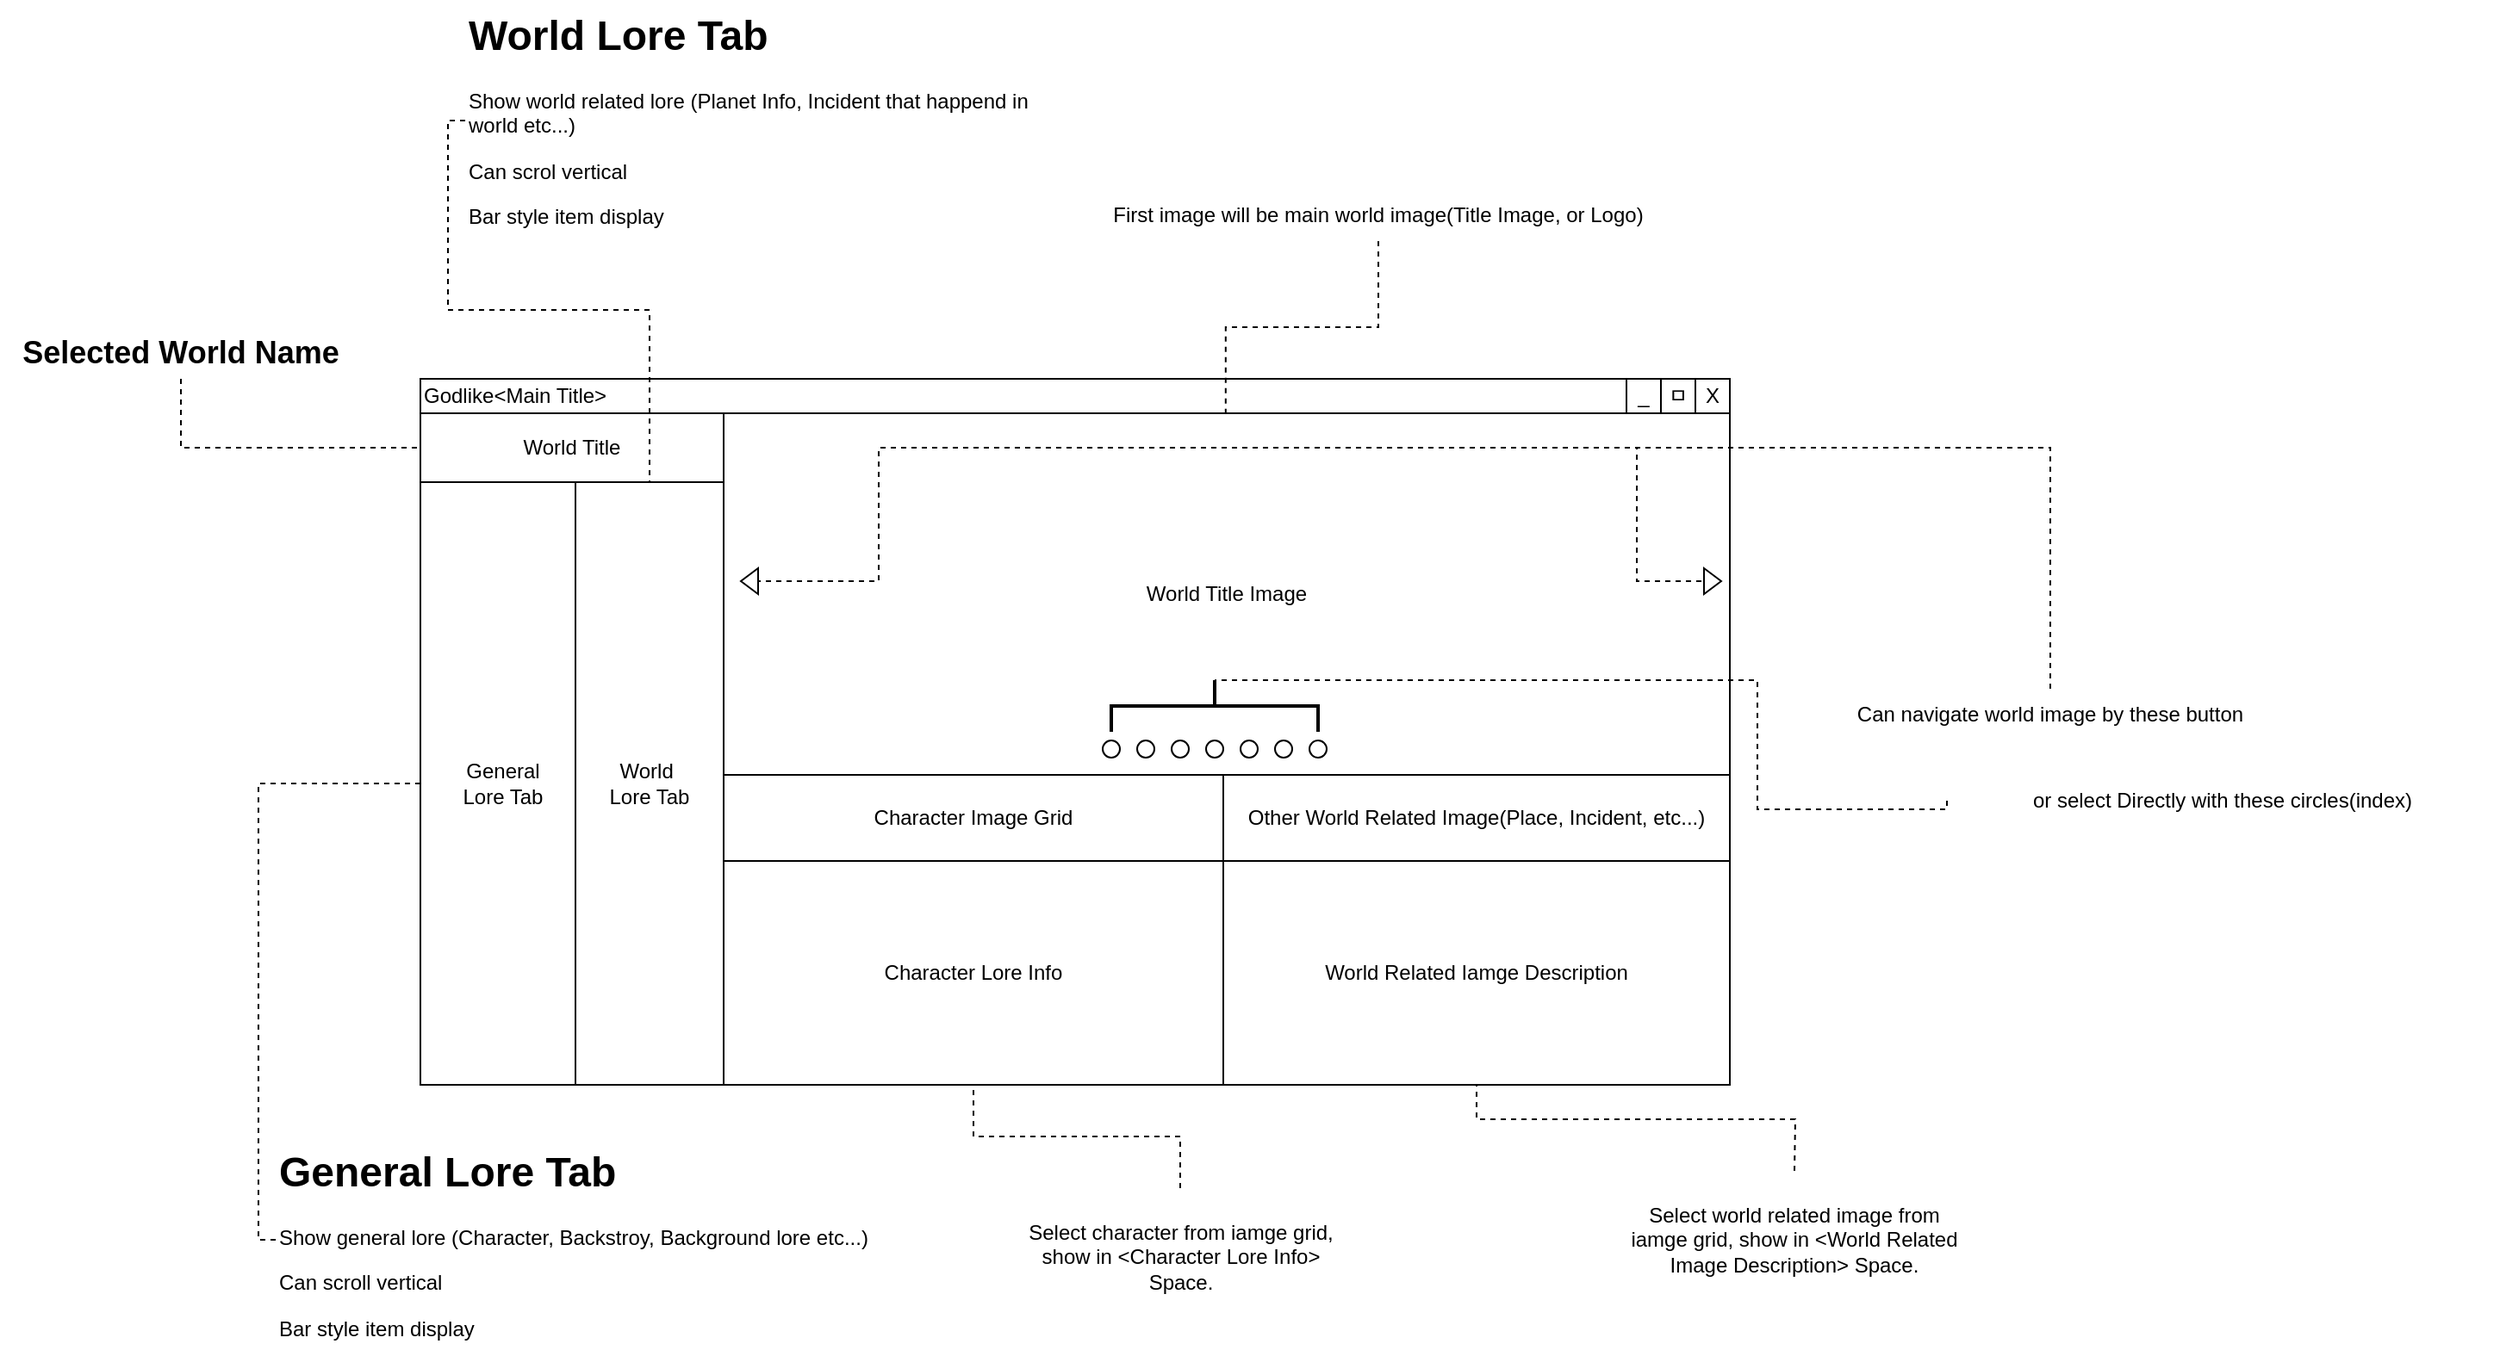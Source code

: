 <mxfile version="24.4.8" type="device" pages="2">
  <diagram name="MainMenu" id="aaeIW18yw2lmmVOIv5V-">
    <mxGraphModel dx="3267" dy="2764" grid="1" gridSize="10" guides="1" tooltips="1" connect="1" arrows="1" fold="1" page="1" pageScale="1" pageWidth="827" pageHeight="1169" math="0" shadow="0">
      <root>
        <mxCell id="0" />
        <mxCell id="1" parent="0" />
        <mxCell id="rKbv__8entvgOV00URj3-1" value="" style="rounded=0;whiteSpace=wrap;html=1;" vertex="1" parent="1">
          <mxGeometry x="34" y="60" width="760" height="410" as="geometry" />
        </mxCell>
        <mxCell id="rKbv__8entvgOV00URj3-2" value="Godlike&amp;lt;Main Title&amp;gt;" style="rounded=0;whiteSpace=wrap;html=1;align=left;" vertex="1" parent="1">
          <mxGeometry x="34" y="60" width="760" height="20" as="geometry" />
        </mxCell>
        <mxCell id="rKbv__8entvgOV00URj3-3" value="X" style="rounded=0;whiteSpace=wrap;html=1;" vertex="1" parent="1">
          <mxGeometry x="774" y="60" width="20" height="20" as="geometry" />
        </mxCell>
        <mxCell id="rKbv__8entvgOV00URj3-4" value="ㅁ" style="rounded=0;whiteSpace=wrap;html=1;" vertex="1" parent="1">
          <mxGeometry x="754" y="60" width="20" height="20" as="geometry" />
        </mxCell>
        <mxCell id="rKbv__8entvgOV00URj3-5" value="_" style="rounded=0;whiteSpace=wrap;html=1;" vertex="1" parent="1">
          <mxGeometry x="734" y="60" width="20" height="20" as="geometry" />
        </mxCell>
        <mxCell id="rKbv__8entvgOV00URj3-6" value="World Title" style="rounded=0;whiteSpace=wrap;html=1;" vertex="1" parent="1">
          <mxGeometry x="34" y="80" width="176" height="40" as="geometry" />
        </mxCell>
        <mxCell id="rKbv__8entvgOV00URj3-7" value="General&lt;br&gt;Lore Tab" style="rounded=0;whiteSpace=wrap;html=1;" vertex="1" parent="1">
          <mxGeometry x="34" y="120" width="96" height="350" as="geometry" />
        </mxCell>
        <mxCell id="rKbv__8entvgOV00URj3-8" value="World&amp;nbsp;&lt;br&gt;Lore Tab" style="rounded=0;whiteSpace=wrap;html=1;" vertex="1" parent="1">
          <mxGeometry x="124" y="120" width="86" height="350" as="geometry" />
        </mxCell>
        <mxCell id="rKbv__8entvgOV00URj3-9" value="World Title Image" style="rounded=0;whiteSpace=wrap;html=1;" vertex="1" parent="1">
          <mxGeometry x="210" y="80" width="584" height="210" as="geometry" />
        </mxCell>
        <mxCell id="rKbv__8entvgOV00URj3-11" value="Character Image Grid" style="rounded=0;whiteSpace=wrap;html=1;" vertex="1" parent="1">
          <mxGeometry x="210" y="290" width="290" height="50" as="geometry" />
        </mxCell>
        <mxCell id="rKbv__8entvgOV00URj3-12" value="Other World Related Image(Place, Incident, etc...)" style="rounded=0;whiteSpace=wrap;html=1;" vertex="1" parent="1">
          <mxGeometry x="500" y="290" width="294" height="50" as="geometry" />
        </mxCell>
        <mxCell id="rKbv__8entvgOV00URj3-13" value="Character Lore Info" style="rounded=0;whiteSpace=wrap;html=1;" vertex="1" parent="1">
          <mxGeometry x="210" y="340" width="290" height="130" as="geometry" />
        </mxCell>
        <mxCell id="rKbv__8entvgOV00URj3-14" value="World Related Iamge Description" style="rounded=0;whiteSpace=wrap;html=1;" vertex="1" parent="1">
          <mxGeometry x="500" y="340" width="294" height="130" as="geometry" />
        </mxCell>
        <mxCell id="rKbv__8entvgOV00URj3-15" value="" style="triangle;whiteSpace=wrap;html=1;" vertex="1" parent="1">
          <mxGeometry x="779" y="170" width="10" height="15" as="geometry" />
        </mxCell>
        <mxCell id="rKbv__8entvgOV00URj3-16" value="" style="triangle;whiteSpace=wrap;html=1;rotation=-180;" vertex="1" parent="1">
          <mxGeometry x="220" y="170" width="10" height="15" as="geometry" />
        </mxCell>
        <mxCell id="rKbv__8entvgOV00URj3-17" value="" style="ellipse;whiteSpace=wrap;html=1;aspect=fixed;" vertex="1" parent="1">
          <mxGeometry x="430" y="270" width="10" height="10" as="geometry" />
        </mxCell>
        <mxCell id="rKbv__8entvgOV00URj3-18" value="" style="ellipse;whiteSpace=wrap;html=1;aspect=fixed;" vertex="1" parent="1">
          <mxGeometry x="450" y="270" width="10" height="10" as="geometry" />
        </mxCell>
        <mxCell id="rKbv__8entvgOV00URj3-19" value="" style="ellipse;whiteSpace=wrap;html=1;aspect=fixed;" vertex="1" parent="1">
          <mxGeometry x="470" y="270" width="10" height="10" as="geometry" />
        </mxCell>
        <mxCell id="rKbv__8entvgOV00URj3-20" value="" style="ellipse;whiteSpace=wrap;html=1;aspect=fixed;" vertex="1" parent="1">
          <mxGeometry x="490" y="270" width="10" height="10" as="geometry" />
        </mxCell>
        <mxCell id="rKbv__8entvgOV00URj3-21" value="" style="ellipse;whiteSpace=wrap;html=1;aspect=fixed;" vertex="1" parent="1">
          <mxGeometry x="510" y="270" width="10" height="10" as="geometry" />
        </mxCell>
        <mxCell id="rKbv__8entvgOV00URj3-22" value="" style="ellipse;whiteSpace=wrap;html=1;aspect=fixed;" vertex="1" parent="1">
          <mxGeometry x="530" y="270" width="10" height="10" as="geometry" />
        </mxCell>
        <mxCell id="rKbv__8entvgOV00URj3-23" value="" style="ellipse;whiteSpace=wrap;html=1;aspect=fixed;" vertex="1" parent="1">
          <mxGeometry x="550" y="270" width="10" height="10" as="geometry" />
        </mxCell>
        <mxCell id="rKbv__8entvgOV00URj3-25" value="&lt;h1 style=&quot;margin-top: 0px;&quot;&gt;General Lore Tab&lt;/h1&gt;&lt;p&gt;Show general lore (Character, Backstroy, Background lore etc...)&lt;/p&gt;&lt;p&gt;Can scroll vertical&lt;/p&gt;&lt;p&gt;Bar style item display&lt;/p&gt;" style="text;html=1;whiteSpace=wrap;overflow=hidden;rounded=0;" vertex="1" parent="1">
          <mxGeometry x="-50" y="500" width="350" height="120" as="geometry" />
        </mxCell>
        <mxCell id="rKbv__8entvgOV00URj3-26" value="" style="endArrow=none;dashed=1;html=1;rounded=0;edgeStyle=orthogonalEdgeStyle;jumpStyle=arc;entryX=0;entryY=0.5;entryDx=0;entryDy=0;exitX=0;exitY=0.5;exitDx=0;exitDy=0;" edge="1" parent="1" source="rKbv__8entvgOV00URj3-25" target="rKbv__8entvgOV00URj3-7">
          <mxGeometry width="50" height="50" relative="1" as="geometry">
            <mxPoint x="10" y="340" as="sourcePoint" />
            <mxPoint x="60" y="290" as="targetPoint" />
          </mxGeometry>
        </mxCell>
        <mxCell id="rKbv__8entvgOV00URj3-27" value="&lt;h1 style=&quot;margin-top: 0px;&quot;&gt;World Lore Tab&lt;/h1&gt;&lt;p&gt;Show world related lore (Planet Info, Incident that happend in world etc...)&lt;/p&gt;&lt;p&gt;Can scrol vertical&lt;/p&gt;&lt;p&gt;Bar style item display&lt;/p&gt;" style="text;html=1;whiteSpace=wrap;overflow=hidden;rounded=0;" vertex="1" parent="1">
          <mxGeometry x="60" y="-160" width="350" height="140" as="geometry" />
        </mxCell>
        <mxCell id="rKbv__8entvgOV00URj3-28" value="" style="endArrow=none;dashed=1;html=1;rounded=0;edgeStyle=orthogonalEdgeStyle;jumpStyle=arc;entryX=0.5;entryY=0;entryDx=0;entryDy=0;exitX=0;exitY=0.5;exitDx=0;exitDy=0;" edge="1" parent="1" source="rKbv__8entvgOV00URj3-27" target="rKbv__8entvgOV00URj3-8">
          <mxGeometry width="50" height="50" relative="1" as="geometry">
            <mxPoint x="-40" y="570" as="sourcePoint" />
            <mxPoint x="44" y="305" as="targetPoint" />
            <Array as="points">
              <mxPoint x="50" y="-90" />
              <mxPoint x="50" y="20" />
              <mxPoint x="167" y="20" />
            </Array>
          </mxGeometry>
        </mxCell>
        <mxCell id="rKbv__8entvgOV00URj3-29" value="Selected World Name" style="text;html=1;align=center;verticalAlign=middle;whiteSpace=wrap;rounded=0;fontSize=18;fontStyle=1" vertex="1" parent="1">
          <mxGeometry x="-210" y="30" width="210" height="30" as="geometry" />
        </mxCell>
        <mxCell id="rKbv__8entvgOV00URj3-30" value="" style="endArrow=none;dashed=1;html=1;rounded=0;edgeStyle=orthogonalEdgeStyle;jumpStyle=arc;entryX=0;entryY=0.5;entryDx=0;entryDy=0;exitX=0.5;exitY=1;exitDx=0;exitDy=0;" edge="1" parent="1" source="rKbv__8entvgOV00URj3-29" target="rKbv__8entvgOV00URj3-6">
          <mxGeometry width="50" height="50" relative="1" as="geometry">
            <mxPoint x="-130" y="110" as="sourcePoint" />
            <mxPoint x="-23" y="320" as="targetPoint" />
            <Array as="points">
              <mxPoint x="-105" y="100" />
            </Array>
          </mxGeometry>
        </mxCell>
        <mxCell id="rKbv__8entvgOV00URj3-32" value="First image will be main world image(Title Image, or Logo)" style="text;html=1;align=center;verticalAlign=middle;whiteSpace=wrap;rounded=0;" vertex="1" parent="1">
          <mxGeometry x="430" y="-50" width="320" height="30" as="geometry" />
        </mxCell>
        <mxCell id="rKbv__8entvgOV00URj3-33" value="" style="endArrow=none;dashed=1;html=1;rounded=0;edgeStyle=orthogonalEdgeStyle;jumpStyle=arc;entryX=0.615;entryY=1;entryDx=0;entryDy=0;exitX=0.5;exitY=1;exitDx=0;exitDy=0;entryPerimeter=0;" edge="1" parent="1" source="rKbv__8entvgOV00URj3-32" target="rKbv__8entvgOV00URj3-2">
          <mxGeometry width="50" height="50" relative="1" as="geometry">
            <mxPoint x="615" y="-90" as="sourcePoint" />
            <mxPoint x="754" y="-50" as="targetPoint" />
            <Array as="points">
              <mxPoint x="590" y="30" />
              <mxPoint x="501" y="30" />
            </Array>
          </mxGeometry>
        </mxCell>
        <mxCell id="rKbv__8entvgOV00URj3-34" value="Can navigate world image by these button" style="text;html=1;align=center;verticalAlign=middle;whiteSpace=wrap;rounded=0;" vertex="1" parent="1">
          <mxGeometry x="820" y="240" width="320" height="30" as="geometry" />
        </mxCell>
        <mxCell id="rKbv__8entvgOV00URj3-35" value="" style="endArrow=none;dashed=1;html=1;rounded=0;edgeStyle=orthogonalEdgeStyle;jumpStyle=arc;entryX=0;entryY=0.5;entryDx=0;entryDy=0;exitX=0.5;exitY=0;exitDx=0;exitDy=0;" edge="1" parent="1" source="rKbv__8entvgOV00URj3-34" target="rKbv__8entvgOV00URj3-16">
          <mxGeometry width="50" height="50" relative="1" as="geometry">
            <mxPoint x="600" y="-10" as="sourcePoint" />
            <mxPoint x="511" y="90" as="targetPoint" />
            <Array as="points">
              <mxPoint x="980" y="100" />
              <mxPoint x="300" y="100" />
              <mxPoint x="300" y="178" />
            </Array>
          </mxGeometry>
        </mxCell>
        <mxCell id="rKbv__8entvgOV00URj3-36" value="" style="endArrow=none;dashed=1;html=1;rounded=0;edgeStyle=orthogonalEdgeStyle;jumpStyle=arc;entryX=0;entryY=0.5;entryDx=0;entryDy=0;exitX=0.5;exitY=0;exitDx=0;exitDy=0;" edge="1" parent="1" source="rKbv__8entvgOV00URj3-34" target="rKbv__8entvgOV00URj3-15">
          <mxGeometry width="50" height="50" relative="1" as="geometry">
            <mxPoint x="990" y="250" as="sourcePoint" />
            <mxPoint x="240" y="188" as="targetPoint" />
            <Array as="points">
              <mxPoint x="980" y="100" />
              <mxPoint x="740" y="100" />
              <mxPoint x="740" y="178" />
            </Array>
          </mxGeometry>
        </mxCell>
        <mxCell id="rKbv__8entvgOV00URj3-37" value="or select Directly with these circles(index)" style="text;html=1;align=center;verticalAlign=middle;whiteSpace=wrap;rounded=0;" vertex="1" parent="1">
          <mxGeometry x="920" y="290" width="320" height="30" as="geometry" />
        </mxCell>
        <mxCell id="rKbv__8entvgOV00URj3-38" value="" style="strokeWidth=2;html=1;shape=mxgraph.flowchart.annotation_2;align=left;labelPosition=right;pointerEvents=1;rotation=90;" vertex="1" parent="1">
          <mxGeometry x="480" y="190" width="30" height="120" as="geometry" />
        </mxCell>
        <mxCell id="rKbv__8entvgOV00URj3-39" value="" style="endArrow=none;dashed=1;html=1;rounded=0;edgeStyle=orthogonalEdgeStyle;jumpStyle=arc;entryX=0;entryY=0.5;entryDx=0;entryDy=0;exitX=0;exitY=0.5;exitDx=0;exitDy=0;entryPerimeter=0;" edge="1" parent="1" source="rKbv__8entvgOV00URj3-37" target="rKbv__8entvgOV00URj3-38">
          <mxGeometry width="50" height="50" relative="1" as="geometry">
            <mxPoint x="939" y="430" as="sourcePoint" />
            <mxPoint x="850" y="530" as="targetPoint" />
            <Array as="points">
              <mxPoint x="920" y="310" />
              <mxPoint x="810" y="310" />
              <mxPoint x="810" y="235" />
            </Array>
          </mxGeometry>
        </mxCell>
        <mxCell id="rKbv__8entvgOV00URj3-40" value="Select character from iamge grid, show in &amp;lt;Character Lore Info&amp;gt; Space." style="text;html=1;align=center;verticalAlign=middle;whiteSpace=wrap;rounded=0;" vertex="1" parent="1">
          <mxGeometry x="377.5" y="530" width="195" height="80" as="geometry" />
        </mxCell>
        <mxCell id="rKbv__8entvgOV00URj3-41" value="" style="endArrow=none;dashed=1;html=1;rounded=0;edgeStyle=orthogonalEdgeStyle;jumpStyle=arc;entryX=0.5;entryY=1;entryDx=0;entryDy=0;exitX=0.5;exitY=0;exitDx=0;exitDy=0;" edge="1" parent="1" source="rKbv__8entvgOV00URj3-40" target="rKbv__8entvgOV00URj3-13">
          <mxGeometry width="50" height="50" relative="1" as="geometry">
            <mxPoint x="900" y="640" as="sourcePoint" />
            <mxPoint x="505" y="245" as="targetPoint" />
            <Array as="points">
              <mxPoint x="475" y="500" />
              <mxPoint x="355" y="500" />
            </Array>
          </mxGeometry>
        </mxCell>
        <mxCell id="rKbv__8entvgOV00URj3-42" value="Select world related image from iamge grid, show in &amp;lt;World Related Image Description&amp;gt; Space." style="text;html=1;align=center;verticalAlign=middle;whiteSpace=wrap;rounded=0;" vertex="1" parent="1">
          <mxGeometry x="734" y="520" width="195" height="80" as="geometry" />
        </mxCell>
        <mxCell id="rKbv__8entvgOV00URj3-43" value="" style="endArrow=none;dashed=1;html=1;rounded=0;edgeStyle=orthogonalEdgeStyle;jumpStyle=arc;entryX=0.5;entryY=1;entryDx=0;entryDy=0;exitX=0.5;exitY=0;exitDx=0;exitDy=0;" edge="1" parent="1" source="rKbv__8entvgOV00URj3-42" target="rKbv__8entvgOV00URj3-14">
          <mxGeometry width="50" height="50" relative="1" as="geometry">
            <mxPoint x="1049" y="530" as="sourcePoint" />
            <mxPoint x="929" y="470" as="targetPoint" />
            <Array as="points">
              <mxPoint x="832" y="510" />
              <mxPoint x="832" y="510" />
              <mxPoint x="832" y="490" />
              <mxPoint x="647" y="490" />
            </Array>
          </mxGeometry>
        </mxCell>
      </root>
    </mxGraphModel>
  </diagram>
  <diagram id="h4Vc_nbBDGJlCfH-0vM6" name="Dialog_LoreViewer">
    <mxGraphModel dx="1430" dy="935" grid="1" gridSize="10" guides="1" tooltips="1" connect="1" arrows="1" fold="1" page="1" pageScale="1" pageWidth="827" pageHeight="1169" math="0" shadow="0">
      <root>
        <mxCell id="0" />
        <mxCell id="1" parent="0" />
        <mxCell id="St7hpZo5Yzf_qcA_ik_--1" value="" style="rounded=0;whiteSpace=wrap;html=1;" vertex="1" parent="1">
          <mxGeometry x="34" y="60" width="766" height="710" as="geometry" />
        </mxCell>
        <mxCell id="St7hpZo5Yzf_qcA_ik_--2" value="Godlike - Lore Viewer" style="rounded=0;whiteSpace=wrap;html=1;align=left;" vertex="1" parent="1">
          <mxGeometry x="34" y="60" width="766" height="20" as="geometry" />
        </mxCell>
        <mxCell id="St7hpZo5Yzf_qcA_ik_--3" value="X" style="rounded=0;whiteSpace=wrap;html=1;" vertex="1" parent="1">
          <mxGeometry x="780" y="60" width="20" height="20" as="geometry" />
        </mxCell>
        <mxCell id="St7hpZo5Yzf_qcA_ik_--4" value="ㅁ" style="rounded=0;whiteSpace=wrap;html=1;" vertex="1" parent="1">
          <mxGeometry x="760" y="60" width="20" height="20" as="geometry" />
        </mxCell>
        <mxCell id="St7hpZo5Yzf_qcA_ik_--5" value="_" style="rounded=0;whiteSpace=wrap;html=1;" vertex="1" parent="1">
          <mxGeometry x="740" y="60" width="20" height="20" as="geometry" />
        </mxCell>
        <mxCell id="St7hpZo5Yzf_qcA_ik_--6" value="World Title" style="rounded=0;whiteSpace=wrap;html=1;" vertex="1" parent="1">
          <mxGeometry x="34" y="80" width="276" height="40" as="geometry" />
        </mxCell>
        <mxCell id="St7hpZo5Yzf_qcA_ik_--8" value="Editor Screen" style="rounded=0;whiteSpace=wrap;html=1;" vertex="1" parent="1">
          <mxGeometry x="300" y="120" width="500" height="650" as="geometry" />
        </mxCell>
        <mxCell id="St7hpZo5Yzf_qcA_ik_--24" value="Lore Title Name" style="rounded=0;whiteSpace=wrap;html=1;" vertex="1" parent="1">
          <mxGeometry x="300" y="80" width="500" height="40" as="geometry" />
        </mxCell>
        <mxCell id="St7hpZo5Yzf_qcA_ik_--7" value="Lore Selection Tab" style="rounded=0;whiteSpace=wrap;html=1;" vertex="1" parent="1">
          <mxGeometry x="34" y="120" width="266" height="650" as="geometry" />
        </mxCell>
      </root>
    </mxGraphModel>
  </diagram>
</mxfile>

